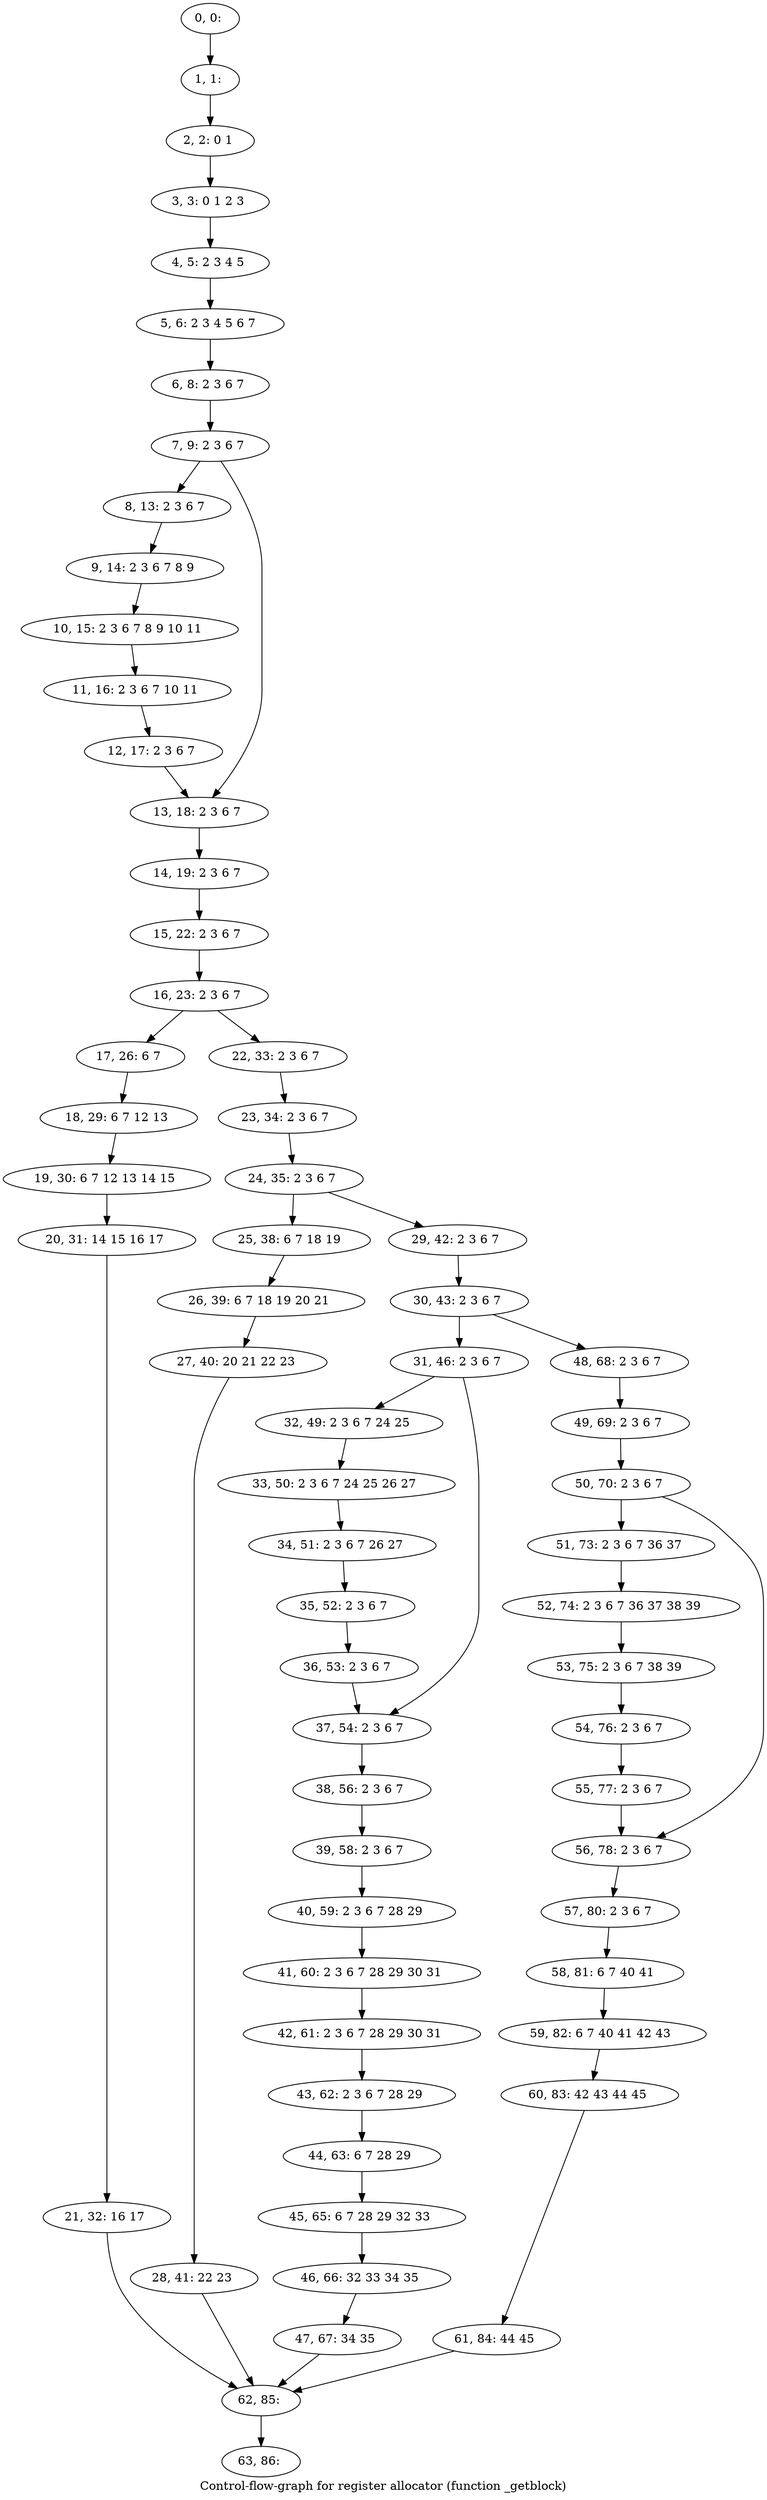 digraph G {
graph [label="Control-flow-graph for register allocator (function _getblock)"]
0[label="0, 0: "];
1[label="1, 1: "];
2[label="2, 2: 0 1 "];
3[label="3, 3: 0 1 2 3 "];
4[label="4, 5: 2 3 4 5 "];
5[label="5, 6: 2 3 4 5 6 7 "];
6[label="6, 8: 2 3 6 7 "];
7[label="7, 9: 2 3 6 7 "];
8[label="8, 13: 2 3 6 7 "];
9[label="9, 14: 2 3 6 7 8 9 "];
10[label="10, 15: 2 3 6 7 8 9 10 11 "];
11[label="11, 16: 2 3 6 7 10 11 "];
12[label="12, 17: 2 3 6 7 "];
13[label="13, 18: 2 3 6 7 "];
14[label="14, 19: 2 3 6 7 "];
15[label="15, 22: 2 3 6 7 "];
16[label="16, 23: 2 3 6 7 "];
17[label="17, 26: 6 7 "];
18[label="18, 29: 6 7 12 13 "];
19[label="19, 30: 6 7 12 13 14 15 "];
20[label="20, 31: 14 15 16 17 "];
21[label="21, 32: 16 17 "];
22[label="22, 33: 2 3 6 7 "];
23[label="23, 34: 2 3 6 7 "];
24[label="24, 35: 2 3 6 7 "];
25[label="25, 38: 6 7 18 19 "];
26[label="26, 39: 6 7 18 19 20 21 "];
27[label="27, 40: 20 21 22 23 "];
28[label="28, 41: 22 23 "];
29[label="29, 42: 2 3 6 7 "];
30[label="30, 43: 2 3 6 7 "];
31[label="31, 46: 2 3 6 7 "];
32[label="32, 49: 2 3 6 7 24 25 "];
33[label="33, 50: 2 3 6 7 24 25 26 27 "];
34[label="34, 51: 2 3 6 7 26 27 "];
35[label="35, 52: 2 3 6 7 "];
36[label="36, 53: 2 3 6 7 "];
37[label="37, 54: 2 3 6 7 "];
38[label="38, 56: 2 3 6 7 "];
39[label="39, 58: 2 3 6 7 "];
40[label="40, 59: 2 3 6 7 28 29 "];
41[label="41, 60: 2 3 6 7 28 29 30 31 "];
42[label="42, 61: 2 3 6 7 28 29 30 31 "];
43[label="43, 62: 2 3 6 7 28 29 "];
44[label="44, 63: 6 7 28 29 "];
45[label="45, 65: 6 7 28 29 32 33 "];
46[label="46, 66: 32 33 34 35 "];
47[label="47, 67: 34 35 "];
48[label="48, 68: 2 3 6 7 "];
49[label="49, 69: 2 3 6 7 "];
50[label="50, 70: 2 3 6 7 "];
51[label="51, 73: 2 3 6 7 36 37 "];
52[label="52, 74: 2 3 6 7 36 37 38 39 "];
53[label="53, 75: 2 3 6 7 38 39 "];
54[label="54, 76: 2 3 6 7 "];
55[label="55, 77: 2 3 6 7 "];
56[label="56, 78: 2 3 6 7 "];
57[label="57, 80: 2 3 6 7 "];
58[label="58, 81: 6 7 40 41 "];
59[label="59, 82: 6 7 40 41 42 43 "];
60[label="60, 83: 42 43 44 45 "];
61[label="61, 84: 44 45 "];
62[label="62, 85: "];
63[label="63, 86: "];
0->1 ;
1->2 ;
2->3 ;
3->4 ;
4->5 ;
5->6 ;
6->7 ;
7->8 ;
7->13 ;
8->9 ;
9->10 ;
10->11 ;
11->12 ;
12->13 ;
13->14 ;
14->15 ;
15->16 ;
16->17 ;
16->22 ;
17->18 ;
18->19 ;
19->20 ;
20->21 ;
21->62 ;
22->23 ;
23->24 ;
24->25 ;
24->29 ;
25->26 ;
26->27 ;
27->28 ;
28->62 ;
29->30 ;
30->31 ;
30->48 ;
31->32 ;
31->37 ;
32->33 ;
33->34 ;
34->35 ;
35->36 ;
36->37 ;
37->38 ;
38->39 ;
39->40 ;
40->41 ;
41->42 ;
42->43 ;
43->44 ;
44->45 ;
45->46 ;
46->47 ;
47->62 ;
48->49 ;
49->50 ;
50->51 ;
50->56 ;
51->52 ;
52->53 ;
53->54 ;
54->55 ;
55->56 ;
56->57 ;
57->58 ;
58->59 ;
59->60 ;
60->61 ;
61->62 ;
62->63 ;
}
